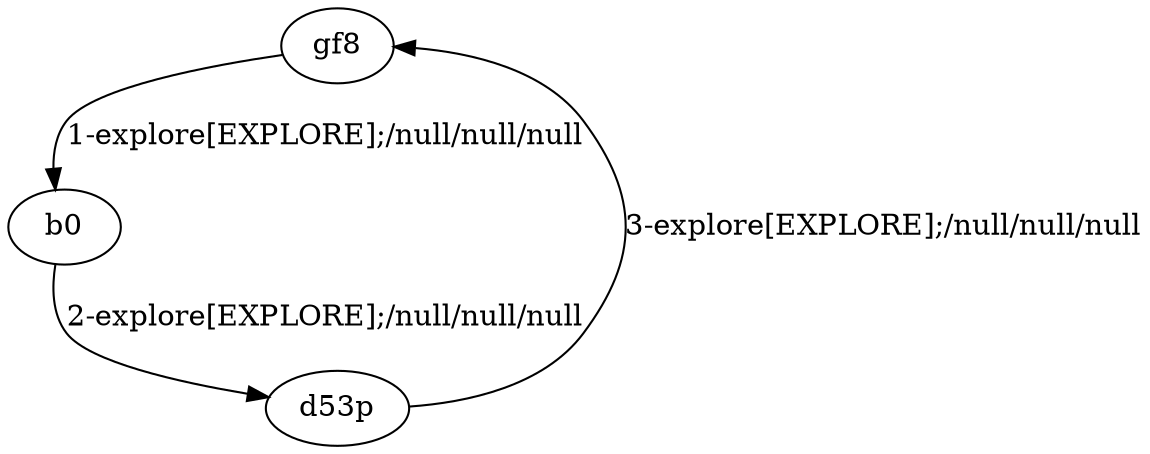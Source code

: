 # Total number of goals covered by this test: 1
# d53p --> gf8

digraph g {
"gf8" -> "b0" [label = "1-explore[EXPLORE];/null/null/null"];
"b0" -> "d53p" [label = "2-explore[EXPLORE];/null/null/null"];
"d53p" -> "gf8" [label = "3-explore[EXPLORE];/null/null/null"];
}